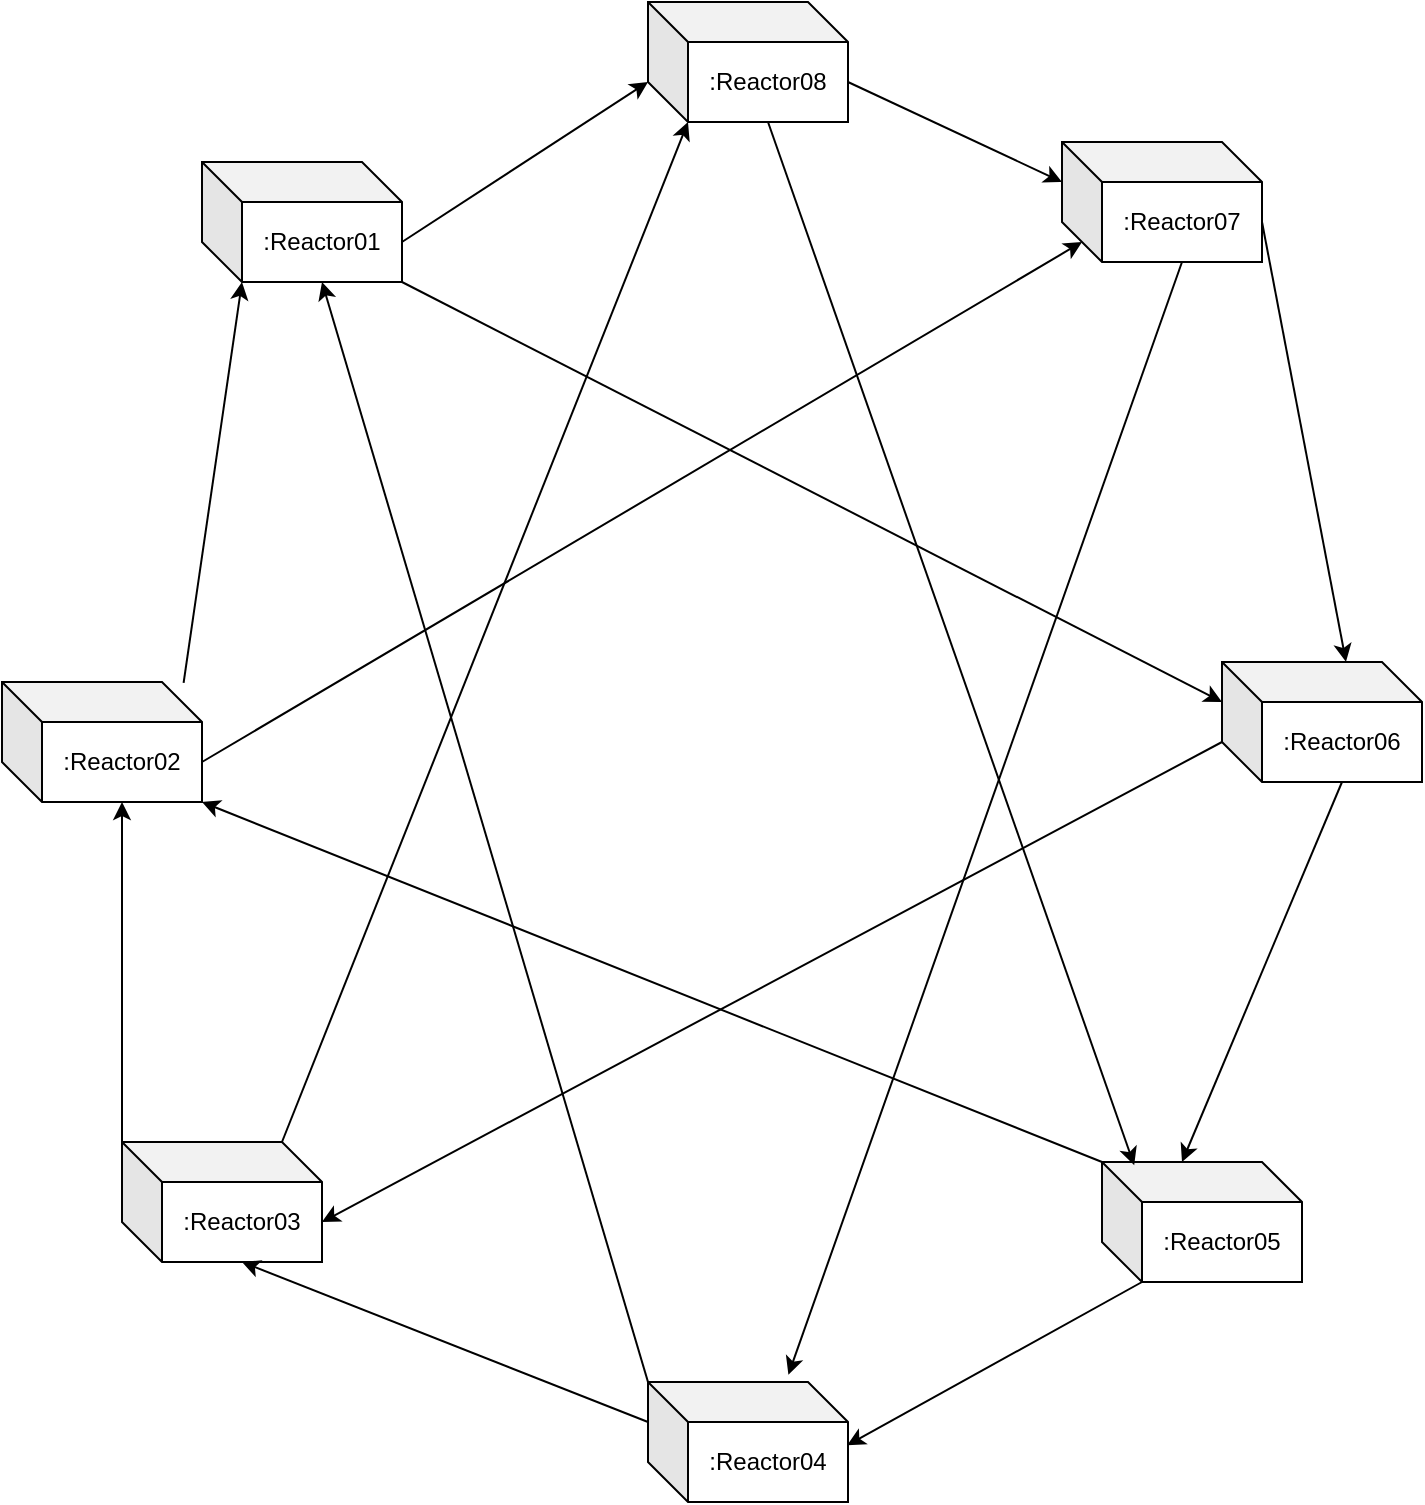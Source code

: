 <mxfile version="15.0.3" type="github"><diagram id="YkeIw-KwYVROhxe-n9YM" name="Page-1"><mxGraphModel dx="918" dy="896" grid="1" gridSize="10" guides="1" tooltips="1" connect="1" arrows="1" fold="1" page="1" pageScale="1" pageWidth="827" pageHeight="1169" math="0" shadow="0"><root><mxCell id="0"/><mxCell id="1" parent="0"/><mxCell id="vCo7VrybUcosA-F1gtCk-40" style="edgeStyle=none;rounded=0;orthogonalLoop=1;jettySize=auto;html=1;exitX=0.908;exitY=0.008;exitDx=0;exitDy=0;exitPerimeter=0;entryX=0;entryY=0;entryDx=20;entryDy=60;entryPerimeter=0;" edge="1" parent="1" source="vCo7VrybUcosA-F1gtCk-2" target="vCo7VrybUcosA-F1gtCk-3"><mxGeometry relative="1" as="geometry"/></mxCell><mxCell id="vCo7VrybUcosA-F1gtCk-46" style="edgeStyle=none;rounded=0;orthogonalLoop=1;jettySize=auto;html=1;exitX=0;exitY=0;exitDx=100;exitDy=40;exitPerimeter=0;entryX=0;entryY=0;entryDx=10;entryDy=50;entryPerimeter=0;" edge="1" parent="1" source="vCo7VrybUcosA-F1gtCk-2" target="vCo7VrybUcosA-F1gtCk-8"><mxGeometry relative="1" as="geometry"/></mxCell><mxCell id="vCo7VrybUcosA-F1gtCk-2" value=":Reactor02" style="shape=cube;whiteSpace=wrap;html=1;boundedLbl=1;backgroundOutline=1;darkOpacity=0.05;darkOpacity2=0.1;" vertex="1" parent="1"><mxGeometry x="90" y="380" width="100" height="60" as="geometry"/></mxCell><mxCell id="vCo7VrybUcosA-F1gtCk-28" style="edgeStyle=none;rounded=0;orthogonalLoop=1;jettySize=auto;html=1;exitX=0;exitY=0;exitDx=100;exitDy=40;exitPerimeter=0;entryX=0;entryY=0;entryDx=0;entryDy=40;entryPerimeter=0;" edge="1" parent="1" source="vCo7VrybUcosA-F1gtCk-3" target="vCo7VrybUcosA-F1gtCk-42"><mxGeometry relative="1" as="geometry"/></mxCell><mxCell id="vCo7VrybUcosA-F1gtCk-45" style="edgeStyle=none;rounded=0;orthogonalLoop=1;jettySize=auto;html=1;exitX=1;exitY=1;exitDx=0;exitDy=0;exitPerimeter=0;entryX=0;entryY=0;entryDx=0;entryDy=20;entryPerimeter=0;" edge="1" parent="1" source="vCo7VrybUcosA-F1gtCk-3" target="vCo7VrybUcosA-F1gtCk-7"><mxGeometry relative="1" as="geometry"/></mxCell><mxCell id="vCo7VrybUcosA-F1gtCk-3" value=":Reactor01" style="shape=cube;whiteSpace=wrap;html=1;boundedLbl=1;backgroundOutline=1;darkOpacity=0.05;darkOpacity2=0.1;" vertex="1" parent="1"><mxGeometry x="190" y="120" width="100" height="60" as="geometry"/></mxCell><mxCell id="vCo7VrybUcosA-F1gtCk-38" style="edgeStyle=none;rounded=0;orthogonalLoop=1;jettySize=auto;html=1;exitX=0;exitY=0;exitDx=0;exitDy=0;exitPerimeter=0;entryX=0;entryY=0;entryDx=60;entryDy=60;entryPerimeter=0;" edge="1" parent="1" source="vCo7VrybUcosA-F1gtCk-4" target="vCo7VrybUcosA-F1gtCk-2"><mxGeometry relative="1" as="geometry"/></mxCell><mxCell id="vCo7VrybUcosA-F1gtCk-47" style="edgeStyle=none;rounded=0;orthogonalLoop=1;jettySize=auto;html=1;exitX=0;exitY=0;exitDx=80;exitDy=0;exitPerimeter=0;entryX=0;entryY=0;entryDx=20;entryDy=60;entryPerimeter=0;" edge="1" parent="1" source="vCo7VrybUcosA-F1gtCk-4" target="vCo7VrybUcosA-F1gtCk-42"><mxGeometry relative="1" as="geometry"/></mxCell><mxCell id="vCo7VrybUcosA-F1gtCk-4" value=":Reactor03" style="shape=cube;whiteSpace=wrap;html=1;boundedLbl=1;backgroundOutline=1;darkOpacity=0.05;darkOpacity2=0.1;" vertex="1" parent="1"><mxGeometry x="150" y="610" width="100" height="60" as="geometry"/></mxCell><mxCell id="vCo7VrybUcosA-F1gtCk-36" style="edgeStyle=none;rounded=0;orthogonalLoop=1;jettySize=auto;html=1;exitX=0;exitY=0;exitDx=0;exitDy=20;exitPerimeter=0;entryX=0;entryY=0;entryDx=60;entryDy=60;entryPerimeter=0;" edge="1" parent="1" source="vCo7VrybUcosA-F1gtCk-5" target="vCo7VrybUcosA-F1gtCk-4"><mxGeometry relative="1" as="geometry"/></mxCell><mxCell id="vCo7VrybUcosA-F1gtCk-48" style="edgeStyle=none;rounded=0;orthogonalLoop=1;jettySize=auto;html=1;exitX=0;exitY=0;exitDx=0;exitDy=0;exitPerimeter=0;entryX=0;entryY=0;entryDx=60;entryDy=60;entryPerimeter=0;" edge="1" parent="1" source="vCo7VrybUcosA-F1gtCk-5" target="vCo7VrybUcosA-F1gtCk-3"><mxGeometry relative="1" as="geometry"/></mxCell><mxCell id="vCo7VrybUcosA-F1gtCk-5" value=":Reactor04" style="shape=cube;whiteSpace=wrap;html=1;boundedLbl=1;backgroundOutline=1;darkOpacity=0.05;darkOpacity2=0.1;" vertex="1" parent="1"><mxGeometry x="413" y="730" width="100" height="60" as="geometry"/></mxCell><mxCell id="vCo7VrybUcosA-F1gtCk-34" style="edgeStyle=none;rounded=0;orthogonalLoop=1;jettySize=auto;html=1;exitX=0;exitY=0;exitDx=20;exitDy=60;exitPerimeter=0;entryX=0.996;entryY=0.527;entryDx=0;entryDy=0;entryPerimeter=0;" edge="1" parent="1" source="vCo7VrybUcosA-F1gtCk-6" target="vCo7VrybUcosA-F1gtCk-5"><mxGeometry relative="1" as="geometry"/></mxCell><mxCell id="vCo7VrybUcosA-F1gtCk-49" style="edgeStyle=none;rounded=0;orthogonalLoop=1;jettySize=auto;html=1;exitX=0;exitY=0;exitDx=0;exitDy=0;exitPerimeter=0;entryX=1;entryY=1;entryDx=0;entryDy=0;entryPerimeter=0;" edge="1" parent="1" source="vCo7VrybUcosA-F1gtCk-6" target="vCo7VrybUcosA-F1gtCk-2"><mxGeometry relative="1" as="geometry"/></mxCell><mxCell id="vCo7VrybUcosA-F1gtCk-6" value=":Reactor05" style="shape=cube;whiteSpace=wrap;html=1;boundedLbl=1;backgroundOutline=1;darkOpacity=0.05;darkOpacity2=0.1;" vertex="1" parent="1"><mxGeometry x="640" y="620" width="100" height="60" as="geometry"/></mxCell><mxCell id="vCo7VrybUcosA-F1gtCk-32" style="edgeStyle=none;rounded=0;orthogonalLoop=1;jettySize=auto;html=1;exitX=0;exitY=0;exitDx=60;exitDy=60;exitPerimeter=0;entryX=0;entryY=0;entryDx=40;entryDy=0;entryPerimeter=0;" edge="1" parent="1" source="vCo7VrybUcosA-F1gtCk-7" target="vCo7VrybUcosA-F1gtCk-6"><mxGeometry relative="1" as="geometry"/></mxCell><mxCell id="vCo7VrybUcosA-F1gtCk-50" style="edgeStyle=none;rounded=0;orthogonalLoop=1;jettySize=auto;html=1;exitX=0;exitY=0;exitDx=0;exitDy=40;exitPerimeter=0;entryX=0;entryY=0;entryDx=100;entryDy=40;entryPerimeter=0;" edge="1" parent="1" source="vCo7VrybUcosA-F1gtCk-7" target="vCo7VrybUcosA-F1gtCk-4"><mxGeometry relative="1" as="geometry"/></mxCell><mxCell id="vCo7VrybUcosA-F1gtCk-7" value=":Reactor06" style="shape=cube;whiteSpace=wrap;html=1;boundedLbl=1;backgroundOutline=1;darkOpacity=0.05;darkOpacity2=0.1;" vertex="1" parent="1"><mxGeometry x="700" y="370" width="100" height="60" as="geometry"/></mxCell><mxCell id="vCo7VrybUcosA-F1gtCk-30" style="edgeStyle=none;rounded=0;orthogonalLoop=1;jettySize=auto;html=1;exitX=0;exitY=0;exitDx=100;exitDy=40;exitPerimeter=0;entryX=0.62;entryY=-0.002;entryDx=0;entryDy=0;entryPerimeter=0;" edge="1" parent="1" source="vCo7VrybUcosA-F1gtCk-8" target="vCo7VrybUcosA-F1gtCk-7"><mxGeometry relative="1" as="geometry"/></mxCell><mxCell id="vCo7VrybUcosA-F1gtCk-51" style="edgeStyle=none;rounded=0;orthogonalLoop=1;jettySize=auto;html=1;exitX=0;exitY=0;exitDx=60;exitDy=60;exitPerimeter=0;entryX=0.702;entryY=-0.061;entryDx=0;entryDy=0;entryPerimeter=0;" edge="1" parent="1" source="vCo7VrybUcosA-F1gtCk-8" target="vCo7VrybUcosA-F1gtCk-5"><mxGeometry relative="1" as="geometry"/></mxCell><mxCell id="vCo7VrybUcosA-F1gtCk-8" value=":Reactor07" style="shape=cube;whiteSpace=wrap;html=1;boundedLbl=1;backgroundOutline=1;darkOpacity=0.05;darkOpacity2=0.1;" vertex="1" parent="1"><mxGeometry x="620" y="110" width="100" height="60" as="geometry"/></mxCell><mxCell id="vCo7VrybUcosA-F1gtCk-43" style="edgeStyle=none;rounded=0;orthogonalLoop=1;jettySize=auto;html=1;exitX=0;exitY=0;exitDx=100;exitDy=40;exitPerimeter=0;entryX=0;entryY=0;entryDx=0;entryDy=20;entryPerimeter=0;" edge="1" parent="1" source="vCo7VrybUcosA-F1gtCk-42" target="vCo7VrybUcosA-F1gtCk-8"><mxGeometry relative="1" as="geometry"/></mxCell><mxCell id="vCo7VrybUcosA-F1gtCk-52" style="edgeStyle=none;rounded=0;orthogonalLoop=1;jettySize=auto;html=1;exitX=0;exitY=0;exitDx=60;exitDy=60;exitPerimeter=0;entryX=0.161;entryY=0.027;entryDx=0;entryDy=0;entryPerimeter=0;" edge="1" parent="1" source="vCo7VrybUcosA-F1gtCk-42" target="vCo7VrybUcosA-F1gtCk-6"><mxGeometry relative="1" as="geometry"/></mxCell><mxCell id="vCo7VrybUcosA-F1gtCk-42" value=":Reactor08" style="shape=cube;whiteSpace=wrap;html=1;boundedLbl=1;backgroundOutline=1;darkOpacity=0.05;darkOpacity2=0.1;" vertex="1" parent="1"><mxGeometry x="413" y="40" width="100" height="60" as="geometry"/></mxCell></root></mxGraphModel></diagram></mxfile>